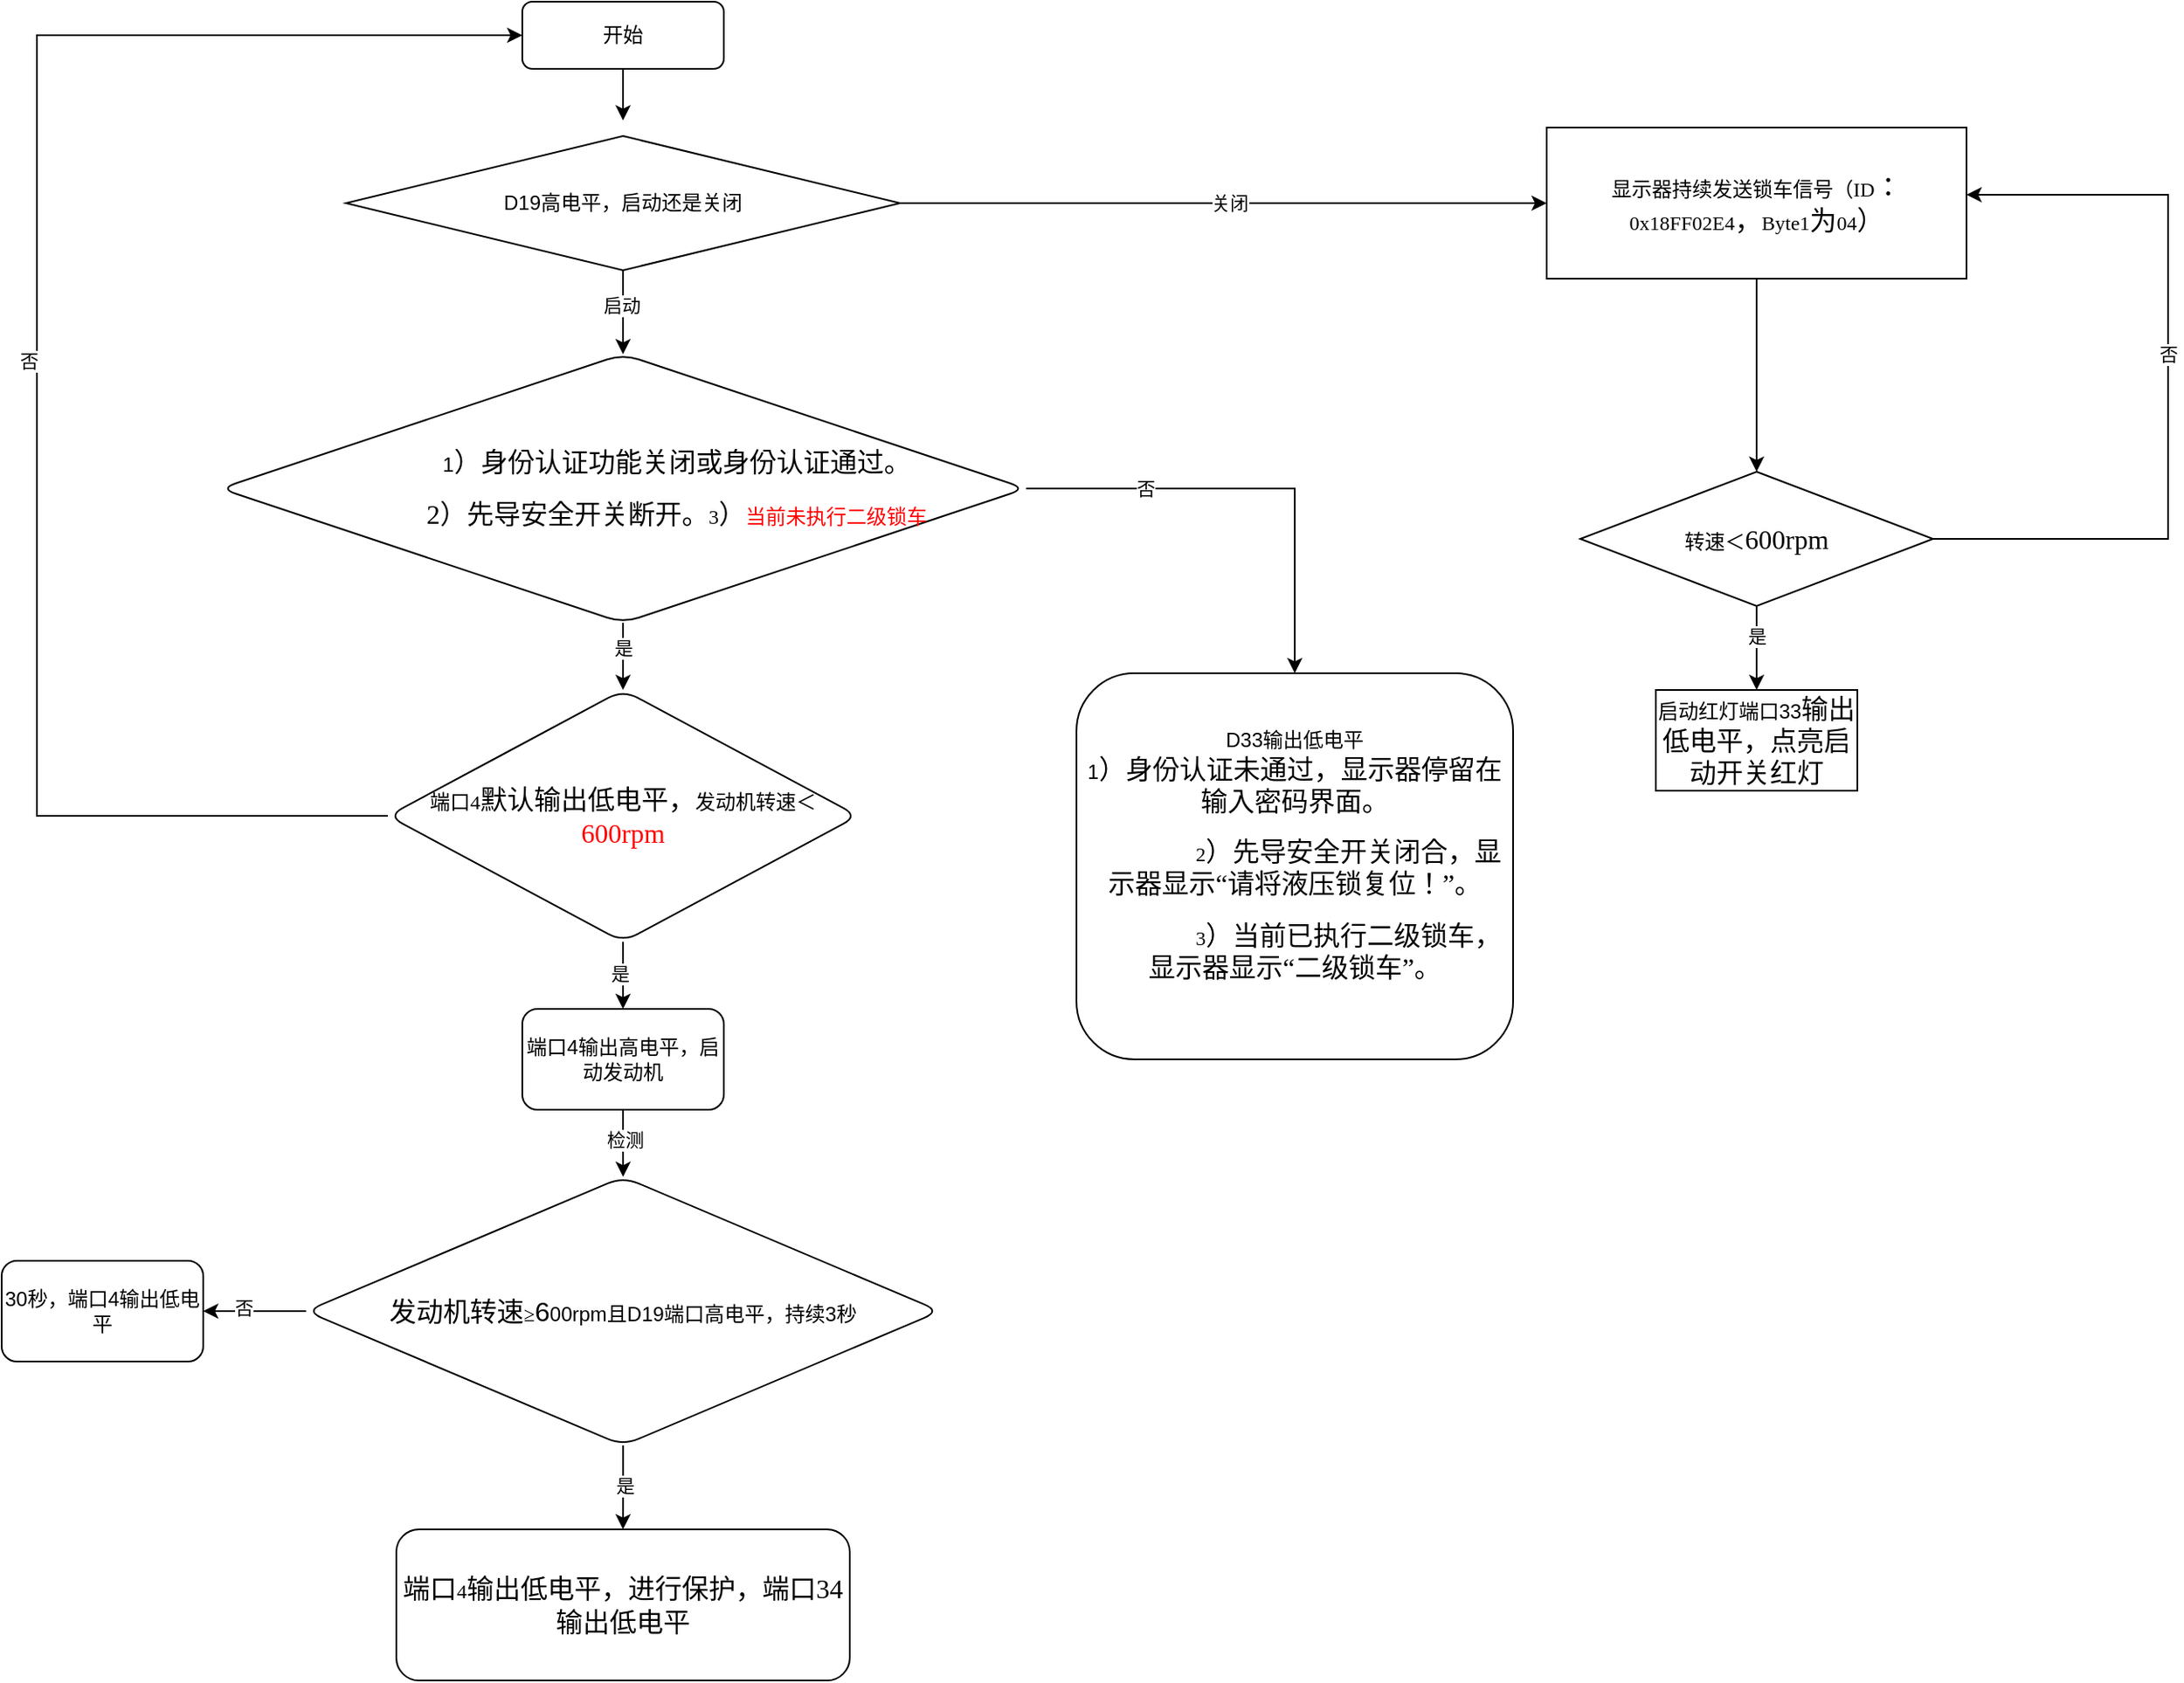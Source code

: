 <mxfile version="23.1.1" type="github">
  <diagram id="C5RBs43oDa-KdzZeNtuy" name="Page-1">
    <mxGraphModel dx="3104" dy="2405" grid="1" gridSize="10" guides="1" tooltips="1" connect="1" arrows="1" fold="1" page="1" pageScale="1" pageWidth="827" pageHeight="1169" math="0" shadow="0">
      <root>
        <mxCell id="WIyWlLk6GJQsqaUBKTNV-0" />
        <mxCell id="WIyWlLk6GJQsqaUBKTNV-1" parent="WIyWlLk6GJQsqaUBKTNV-0" />
        <mxCell id="WIyWlLk6GJQsqaUBKTNV-3" value="开始" style="rounded=1;whiteSpace=wrap;html=1;fontSize=12;glass=0;strokeWidth=1;shadow=0;" parent="WIyWlLk6GJQsqaUBKTNV-1" vertex="1">
          <mxGeometry x="190" y="-650" width="120" height="40" as="geometry" />
        </mxCell>
        <mxCell id="N5REiEFwKjcpJwuuKDTN-44" value="" style="edgeStyle=orthogonalEdgeStyle;rounded=0;orthogonalLoop=1;jettySize=auto;html=1;" edge="1" parent="WIyWlLk6GJQsqaUBKTNV-1" source="N5REiEFwKjcpJwuuKDTN-9" target="N5REiEFwKjcpJwuuKDTN-40">
          <mxGeometry relative="1" as="geometry" />
        </mxCell>
        <mxCell id="N5REiEFwKjcpJwuuKDTN-45" value="是" style="edgeLabel;html=1;align=center;verticalAlign=middle;resizable=0;points=[];" vertex="1" connectable="0" parent="N5REiEFwKjcpJwuuKDTN-44">
          <mxGeometry x="-0.26" relative="1" as="geometry">
            <mxPoint as="offset" />
          </mxGeometry>
        </mxCell>
        <mxCell id="N5REiEFwKjcpJwuuKDTN-64" value="" style="edgeStyle=orthogonalEdgeStyle;rounded=0;orthogonalLoop=1;jettySize=auto;html=1;" edge="1" parent="WIyWlLk6GJQsqaUBKTNV-1" source="N5REiEFwKjcpJwuuKDTN-9" target="N5REiEFwKjcpJwuuKDTN-63">
          <mxGeometry relative="1" as="geometry" />
        </mxCell>
        <mxCell id="N5REiEFwKjcpJwuuKDTN-66" value="否" style="edgeLabel;html=1;align=center;verticalAlign=middle;resizable=0;points=[];" vertex="1" connectable="0" parent="N5REiEFwKjcpJwuuKDTN-64">
          <mxGeometry x="-0.479" relative="1" as="geometry">
            <mxPoint as="offset" />
          </mxGeometry>
        </mxCell>
        <mxCell id="N5REiEFwKjcpJwuuKDTN-9" value="&lt;p style=&quot;text-indent:48.0pt;mso-char-indent-count:4.0;line-height:150%;&quot; class=&quot;MsoNormal&quot;&gt;1&lt;span style=&quot;mso-spacerun:&#39;yes&#39;;font-family:宋体;mso-ascii-font-family:&#39;Times New Roman&#39;;&lt;br/&gt;mso-hansi-font-family:&#39;Times New Roman&#39;;mso-bidi-font-family:&#39;Times New Roman&#39;;font-size:12.0pt;&quot;&gt;）&lt;/span&gt;&lt;span style=&quot;mso-spacerun:&#39;yes&#39;;font-family:宋体;mso-ascii-font-family:&#39;Times New Roman&#39;;&lt;br/&gt;mso-hansi-font-family:&#39;Times New Roman&#39;;mso-bidi-font-family:&#39;Times New Roman&#39;;font-size:12.0pt;&quot;&gt;身份认证功能关闭&lt;/span&gt;&lt;span style=&quot;mso-spacerun:&#39;yes&#39;;font-family:宋体;mso-ascii-font-family:&#39;Times New Roman&#39;;&lt;br/&gt;mso-hansi-font-family:&#39;Times New Roman&#39;;mso-bidi-font-family:&#39;Times New Roman&#39;;font-size:12.0pt;&quot;&gt;或身份认证通过。&lt;/span&gt;&lt;/p&gt;&lt;p style=&quot;text-indent:48.0pt;mso-char-indent-count:4.0;line-height:150%;&quot; class=&quot;MsoNormal&quot;&gt;&lt;font style=&quot;text-indent: 48pt; background-color: initial; font-size: 12pt;&quot; face=&quot;Times New Roman&quot;&gt;2&lt;/font&gt;&lt;font style=&quot;text-indent: 48pt; background-color: initial; font-family: 宋体; font-size: 12pt;&quot; face=&quot;宋体&quot;&gt;）先导安全开关断开。&lt;/font&gt;&lt;span style=&quot;background-color: initial; font-family: &amp;quot;Times New Roman&amp;quot;;&quot;&gt;3&lt;/span&gt;&lt;span style=&quot;background-color: initial; font-family: 宋体; font-size: 12pt;&quot;&gt;）&lt;/span&gt;&lt;span style=&quot;background-color: initial; font-family: 宋体; color: rgb(255, 0, 0);&quot;&gt;当前未执行二级锁车&lt;/span&gt;&lt;/p&gt;" style="rhombus;whiteSpace=wrap;html=1;rounded=1;glass=0;strokeWidth=1;shadow=0;align=center;" vertex="1" parent="WIyWlLk6GJQsqaUBKTNV-1">
          <mxGeometry x="10" y="-440" width="480" height="160" as="geometry" />
        </mxCell>
        <mxCell id="N5REiEFwKjcpJwuuKDTN-17" style="edgeStyle=orthogonalEdgeStyle;rounded=0;orthogonalLoop=1;jettySize=auto;html=1;exitX=0.5;exitY=1;exitDx=0;exitDy=0;entryX=0.5;entryY=0;entryDx=0;entryDy=0;" edge="1" parent="WIyWlLk6GJQsqaUBKTNV-1" source="N5REiEFwKjcpJwuuKDTN-14" target="N5REiEFwKjcpJwuuKDTN-9">
          <mxGeometry relative="1" as="geometry" />
        </mxCell>
        <mxCell id="N5REiEFwKjcpJwuuKDTN-34" value="启动" style="edgeLabel;html=1;align=center;verticalAlign=middle;resizable=0;points=[];" vertex="1" connectable="0" parent="N5REiEFwKjcpJwuuKDTN-17">
          <mxGeometry x="-0.183" y="-1" relative="1" as="geometry">
            <mxPoint as="offset" />
          </mxGeometry>
        </mxCell>
        <mxCell id="N5REiEFwKjcpJwuuKDTN-24" value="" style="edgeStyle=orthogonalEdgeStyle;rounded=0;orthogonalLoop=1;jettySize=auto;html=1;" edge="1" parent="WIyWlLk6GJQsqaUBKTNV-1" source="N5REiEFwKjcpJwuuKDTN-14" target="N5REiEFwKjcpJwuuKDTN-23">
          <mxGeometry relative="1" as="geometry" />
        </mxCell>
        <mxCell id="N5REiEFwKjcpJwuuKDTN-25" value="关闭" style="edgeLabel;html=1;align=center;verticalAlign=middle;resizable=0;points=[];" vertex="1" connectable="0" parent="N5REiEFwKjcpJwuuKDTN-24">
          <mxGeometry x="0.018" relative="1" as="geometry">
            <mxPoint as="offset" />
          </mxGeometry>
        </mxCell>
        <mxCell id="N5REiEFwKjcpJwuuKDTN-14" value="D19高电平，启动还是关闭" style="rhombus;whiteSpace=wrap;html=1;" vertex="1" parent="WIyWlLk6GJQsqaUBKTNV-1">
          <mxGeometry x="85" y="-570" width="330" height="80" as="geometry" />
        </mxCell>
        <mxCell id="N5REiEFwKjcpJwuuKDTN-20" value="" style="endArrow=classic;html=1;rounded=0;" edge="1" parent="WIyWlLk6GJQsqaUBKTNV-1" source="WIyWlLk6GJQsqaUBKTNV-3">
          <mxGeometry width="50" height="50" relative="1" as="geometry">
            <mxPoint x="250" y="-600" as="sourcePoint" />
            <mxPoint x="250" y="-579.289" as="targetPoint" />
          </mxGeometry>
        </mxCell>
        <mxCell id="N5REiEFwKjcpJwuuKDTN-27" value="" style="edgeStyle=orthogonalEdgeStyle;rounded=0;orthogonalLoop=1;jettySize=auto;html=1;" edge="1" parent="WIyWlLk6GJQsqaUBKTNV-1" source="N5REiEFwKjcpJwuuKDTN-23" target="N5REiEFwKjcpJwuuKDTN-26">
          <mxGeometry relative="1" as="geometry" />
        </mxCell>
        <mxCell id="N5REiEFwKjcpJwuuKDTN-23" value="&lt;p class=&quot;MsoNormal&quot;&gt;显示器持续发送锁车信号（&lt;span style=&quot;mso-spacerun:&#39;yes&#39;;font-family:&#39;Times New Roman&#39;;mso-fareast-font-family:宋体;&lt;br/&gt;font-size:12.0pt;&quot;&gt;ID&lt;/span&gt;&lt;span style=&quot;mso-spacerun:&#39;yes&#39;;font-family:宋体;mso-ascii-font-family:&#39;Times New Roman&#39;;&lt;br/&gt;mso-hansi-font-family:&#39;Times New Roman&#39;;mso-bidi-font-family:&#39;Times New Roman&#39;;font-size:12.0pt;&quot;&gt;：&lt;/span&gt;&lt;span style=&quot;mso-spacerun:&#39;yes&#39;;font-family:&#39;Times New Roman&#39;;mso-fareast-font-family:宋体;&lt;br/&gt;font-size:12.0pt;&quot;&gt;0x18FF02E4&lt;/span&gt;&lt;span style=&quot;mso-spacerun:&#39;yes&#39;;font-family:宋体;mso-ascii-font-family:&#39;Times New Roman&#39;;&lt;br/&gt;mso-hansi-font-family:&#39;Times New Roman&#39;;mso-bidi-font-family:&#39;Times New Roman&#39;;font-size:12.0pt;&quot;&gt;，&lt;/span&gt;&lt;span style=&quot;mso-spacerun:&#39;yes&#39;;font-family:&#39;Times New Roman&#39;;mso-fareast-font-family:宋体;&lt;br/&gt;font-size:12.0pt;&quot;&gt;Byte1&lt;/span&gt;&lt;span style=&quot;mso-spacerun:&#39;yes&#39;;font-family:宋体;mso-ascii-font-family:&#39;Times New Roman&#39;;&lt;br/&gt;mso-hansi-font-family:&#39;Times New Roman&#39;;mso-bidi-font-family:&#39;Times New Roman&#39;;font-size:12.0pt;&quot;&gt;为&lt;/span&gt;&lt;span style=&quot;mso-spacerun:&#39;yes&#39;;font-family:&#39;Times New Roman&#39;;mso-fareast-font-family:宋体;&lt;br/&gt;font-size:12.0pt;&quot;&gt;04&lt;/span&gt;&lt;span style=&quot;mso-spacerun:&#39;yes&#39;;font-family:宋体;mso-ascii-font-family:&#39;Times New Roman&#39;;&lt;br/&gt;mso-hansi-font-family:&#39;Times New Roman&#39;;mso-bidi-font-family:&#39;Times New Roman&#39;;font-size:12.0pt;&quot;&gt;）&lt;/span&gt;&lt;/p&gt;" style="whiteSpace=wrap;html=1;" vertex="1" parent="WIyWlLk6GJQsqaUBKTNV-1">
          <mxGeometry x="800" y="-575" width="250" height="90" as="geometry" />
        </mxCell>
        <mxCell id="N5REiEFwKjcpJwuuKDTN-32" value="" style="edgeStyle=orthogonalEdgeStyle;rounded=0;orthogonalLoop=1;jettySize=auto;html=1;" edge="1" parent="WIyWlLk6GJQsqaUBKTNV-1" source="N5REiEFwKjcpJwuuKDTN-26" target="N5REiEFwKjcpJwuuKDTN-31">
          <mxGeometry relative="1" as="geometry" />
        </mxCell>
        <mxCell id="N5REiEFwKjcpJwuuKDTN-33" value="是" style="edgeLabel;html=1;align=center;verticalAlign=middle;resizable=0;points=[];" vertex="1" connectable="0" parent="N5REiEFwKjcpJwuuKDTN-32">
          <mxGeometry x="-0.307" relative="1" as="geometry">
            <mxPoint as="offset" />
          </mxGeometry>
        </mxCell>
        <mxCell id="N5REiEFwKjcpJwuuKDTN-57" style="edgeStyle=orthogonalEdgeStyle;rounded=0;orthogonalLoop=1;jettySize=auto;html=1;exitX=1;exitY=0.5;exitDx=0;exitDy=0;" edge="1" parent="WIyWlLk6GJQsqaUBKTNV-1">
          <mxGeometry relative="1" as="geometry">
            <mxPoint x="1050" y="-534.996" as="targetPoint" />
            <mxPoint x="1030" y="-330.03" as="sourcePoint" />
            <Array as="points">
              <mxPoint x="1170" y="-330.03" />
              <mxPoint x="1170" y="-535.03" />
            </Array>
          </mxGeometry>
        </mxCell>
        <mxCell id="N5REiEFwKjcpJwuuKDTN-58" value="否" style="edgeLabel;html=1;align=center;verticalAlign=middle;resizable=0;points=[];" vertex="1" connectable="0" parent="N5REiEFwKjcpJwuuKDTN-57">
          <mxGeometry x="-0.372" y="3" relative="1" as="geometry">
            <mxPoint x="3" y="-104" as="offset" />
          </mxGeometry>
        </mxCell>
        <mxCell id="N5REiEFwKjcpJwuuKDTN-26" value="&lt;p class=&quot;MsoNormal&quot;&gt;转速＜&lt;span style=&quot;mso-spacerun:&#39;yes&#39;;font-family:&#39;Times New Roman&#39;;mso-fareast-font-family:宋体;&lt;br/&gt;color:rgb(255,0,0);font-size:12.0pt;&quot;&gt;600rpm&lt;/span&gt;&lt;/p&gt;" style="rhombus;whiteSpace=wrap;html=1;" vertex="1" parent="WIyWlLk6GJQsqaUBKTNV-1">
          <mxGeometry x="820" y="-370" width="210" height="80" as="geometry" />
        </mxCell>
        <mxCell id="N5REiEFwKjcpJwuuKDTN-31" value="启动红灯端口33&lt;span style=&quot;border-color: var(--border-color); background-color: initial; font-family: 宋体; font-size: 12pt;&quot;&gt;输出低电平，点亮启动开关红灯&lt;/span&gt;" style="whiteSpace=wrap;html=1;" vertex="1" parent="WIyWlLk6GJQsqaUBKTNV-1">
          <mxGeometry x="865" y="-240" width="120" height="60" as="geometry" />
        </mxCell>
        <mxCell id="N5REiEFwKjcpJwuuKDTN-47" value="" style="edgeStyle=orthogonalEdgeStyle;rounded=0;orthogonalLoop=1;jettySize=auto;html=1;" edge="1" parent="WIyWlLk6GJQsqaUBKTNV-1" source="N5REiEFwKjcpJwuuKDTN-40" target="N5REiEFwKjcpJwuuKDTN-46">
          <mxGeometry relative="1" as="geometry" />
        </mxCell>
        <mxCell id="N5REiEFwKjcpJwuuKDTN-48" value="是" style="edgeLabel;html=1;align=center;verticalAlign=middle;resizable=0;points=[];" vertex="1" connectable="0" parent="N5REiEFwKjcpJwuuKDTN-47">
          <mxGeometry x="-0.041" y="-2" relative="1" as="geometry">
            <mxPoint as="offset" />
          </mxGeometry>
        </mxCell>
        <mxCell id="N5REiEFwKjcpJwuuKDTN-49" style="edgeStyle=orthogonalEdgeStyle;rounded=0;orthogonalLoop=1;jettySize=auto;html=1;" edge="1" parent="WIyWlLk6GJQsqaUBKTNV-1" source="N5REiEFwKjcpJwuuKDTN-40" target="WIyWlLk6GJQsqaUBKTNV-3">
          <mxGeometry relative="1" as="geometry">
            <mxPoint x="-100" y="-650" as="targetPoint" />
            <mxPoint x="45.064" y="-164.966" as="sourcePoint" />
            <Array as="points">
              <mxPoint x="-99" y="-165" />
              <mxPoint x="-99" y="-630" />
            </Array>
          </mxGeometry>
        </mxCell>
        <mxCell id="N5REiEFwKjcpJwuuKDTN-50" value="否" style="edgeLabel;html=1;align=center;verticalAlign=middle;resizable=0;points=[];" vertex="1" connectable="0" parent="N5REiEFwKjcpJwuuKDTN-49">
          <mxGeometry x="0.383" y="5" relative="1" as="geometry">
            <mxPoint y="186" as="offset" />
          </mxGeometry>
        </mxCell>
        <mxCell id="N5REiEFwKjcpJwuuKDTN-40" value="&lt;p class=&quot;MsoNormal&quot;&gt;端口&lt;span style=&quot;mso-spacerun:&#39;yes&#39;;font-family:&#39;Times New Roman&#39;;mso-fareast-font-family:宋体;&lt;br/&gt;font-size:12.0pt;&quot;&gt;4&lt;/span&gt;&lt;span style=&quot;mso-spacerun:&#39;yes&#39;;font-family:宋体;mso-ascii-font-family:&#39;Times New Roman&#39;;&lt;br/&gt;mso-hansi-font-family:&#39;Times New Roman&#39;;mso-bidi-font-family:&#39;Times New Roman&#39;;font-size:12.0pt;&quot;&gt;默认输出低电平，&lt;/span&gt;发动机转速＜&lt;span style=&quot;background-color: initial; font-family: &amp;quot;Times New Roman&amp;quot;; color: rgb(255, 0, 0); font-size: 12pt;&quot;&gt;600&lt;/span&gt;&lt;span style=&quot;background-color: initial; font-family: 宋体; color: rgb(255, 0, 0); font-size: 12pt;&quot;&gt;&lt;font face=&quot;Times New Roman&quot;&gt;rpm&lt;/font&gt;&lt;/span&gt;&lt;/p&gt;" style="rhombus;whiteSpace=wrap;html=1;rounded=1;glass=0;strokeWidth=1;shadow=0;" vertex="1" parent="WIyWlLk6GJQsqaUBKTNV-1">
          <mxGeometry x="110" y="-240" width="280" height="150" as="geometry" />
        </mxCell>
        <mxCell id="N5REiEFwKjcpJwuuKDTN-52" value="" style="edgeStyle=orthogonalEdgeStyle;rounded=0;orthogonalLoop=1;jettySize=auto;html=1;" edge="1" parent="WIyWlLk6GJQsqaUBKTNV-1" source="N5REiEFwKjcpJwuuKDTN-46" target="N5REiEFwKjcpJwuuKDTN-51">
          <mxGeometry relative="1" as="geometry" />
        </mxCell>
        <mxCell id="N5REiEFwKjcpJwuuKDTN-56" value="检测" style="edgeLabel;html=1;align=center;verticalAlign=middle;resizable=0;points=[];" vertex="1" connectable="0" parent="N5REiEFwKjcpJwuuKDTN-52">
          <mxGeometry x="-0.111" y="1" relative="1" as="geometry">
            <mxPoint as="offset" />
          </mxGeometry>
        </mxCell>
        <mxCell id="N5REiEFwKjcpJwuuKDTN-46" value="端口4输出高电平，启动发动机" style="whiteSpace=wrap;html=1;rounded=1;glass=0;strokeWidth=1;shadow=0;" vertex="1" parent="WIyWlLk6GJQsqaUBKTNV-1">
          <mxGeometry x="190" y="-50" width="120" height="60" as="geometry" />
        </mxCell>
        <mxCell id="N5REiEFwKjcpJwuuKDTN-54" value="" style="edgeStyle=orthogonalEdgeStyle;rounded=0;orthogonalLoop=1;jettySize=auto;html=1;" edge="1" parent="WIyWlLk6GJQsqaUBKTNV-1" source="N5REiEFwKjcpJwuuKDTN-51" target="N5REiEFwKjcpJwuuKDTN-53">
          <mxGeometry relative="1" as="geometry" />
        </mxCell>
        <mxCell id="N5REiEFwKjcpJwuuKDTN-55" value="是" style="edgeLabel;html=1;align=center;verticalAlign=middle;resizable=0;points=[];" vertex="1" connectable="0" parent="N5REiEFwKjcpJwuuKDTN-54">
          <mxGeometry x="-0.041" y="1" relative="1" as="geometry">
            <mxPoint as="offset" />
          </mxGeometry>
        </mxCell>
        <mxCell id="N5REiEFwKjcpJwuuKDTN-60" value="" style="edgeStyle=orthogonalEdgeStyle;rounded=0;orthogonalLoop=1;jettySize=auto;html=1;" edge="1" parent="WIyWlLk6GJQsqaUBKTNV-1" source="N5REiEFwKjcpJwuuKDTN-51" target="N5REiEFwKjcpJwuuKDTN-59">
          <mxGeometry relative="1" as="geometry" />
        </mxCell>
        <mxCell id="N5REiEFwKjcpJwuuKDTN-61" value="否" style="edgeLabel;html=1;align=center;verticalAlign=middle;resizable=0;points=[];" vertex="1" connectable="0" parent="N5REiEFwKjcpJwuuKDTN-60">
          <mxGeometry x="0.229" y="-2" relative="1" as="geometry">
            <mxPoint as="offset" />
          </mxGeometry>
        </mxCell>
        <mxCell id="N5REiEFwKjcpJwuuKDTN-51" value="&lt;p class=&quot;MsoNormal&quot;&gt;&lt;span style=&quot;mso-spacerun:&#39;yes&#39;;font-family:宋体;mso-ascii-font-family:&#39;Times New Roman&#39;;&lt;br/&gt;mso-hansi-font-family:&#39;Times New Roman&#39;;mso-bidi-font-family:&#39;Times New Roman&#39;;font-size:12.0pt;&quot;&gt;&lt;font face=&quot;宋体&quot;&gt;发动机转速&lt;/font&gt;&lt;/span&gt;&lt;span style=&quot;mso-spacerun:&#39;yes&#39;;font-family:宋体;mso-ascii-font-family:Arial;&lt;br/&gt;mso-hansi-font-family:Arial;mso-bidi-font-family:Arial;color:rgb(0,0,0);&lt;br/&gt;font-size:12.0pt;&quot;&gt;&lt;font face=&quot;宋体&quot;&gt;≥&lt;/font&gt;&lt;/span&gt;&lt;span style=&quot;mso-spacerun:&#39;yes&#39;;font-family:Arial;mso-fareast-font-family:宋体;&lt;br/&gt;color:rgb(0,0,0);font-size:12.0pt;&quot;&gt;6&lt;/span&gt;&lt;span style=&quot;mso-spacerun:&#39;yes&#39;;font-family:宋体;mso-ascii-font-family:Arial;&lt;br/&gt;mso-hansi-font-family:Arial;mso-bidi-font-family:Arial;color:rgb(0,0,0);&lt;br/&gt;font-size:12.0pt;&quot;&gt;&lt;font face=&quot;Arial&quot;&gt;00rpm且D19端口高电平，持续3秒&lt;/font&gt;&lt;/span&gt;&lt;/p&gt;" style="rhombus;whiteSpace=wrap;html=1;rounded=1;glass=0;strokeWidth=1;shadow=0;" vertex="1" parent="WIyWlLk6GJQsqaUBKTNV-1">
          <mxGeometry x="61.25" y="50" width="377.5" height="160" as="geometry" />
        </mxCell>
        <mxCell id="N5REiEFwKjcpJwuuKDTN-53" value="&lt;p class=&quot;MsoNormal&quot;&gt;&lt;span style=&quot;mso-spacerun:&#39;yes&#39;;font-family:宋体;mso-ascii-font-family:&#39;Times New Roman&#39;;&lt;br/&gt;mso-hansi-font-family:&#39;Times New Roman&#39;;mso-bidi-font-family:&#39;Times New Roman&#39;;font-size:12.0pt;&quot;&gt;&lt;font face=&quot;宋体&quot;&gt;端口&lt;/font&gt;&lt;/span&gt;&lt;span style=&quot;mso-spacerun:&#39;yes&#39;;font-family:&#39;Times New Roman&#39;;mso-fareast-font-family:宋体;&lt;br/&gt;font-size:12.0pt;&quot;&gt;4&lt;/span&gt;&lt;span style=&quot;mso-spacerun:&#39;yes&#39;;font-family:宋体;mso-ascii-font-family:&#39;Times New Roman&#39;;&lt;br/&gt;mso-hansi-font-family:&#39;Times New Roman&#39;;mso-bidi-font-family:&#39;Times New Roman&#39;;font-size:12.0pt;&quot;&gt;&lt;font face=&quot;宋体&quot;&gt;输出低电平，进行保护，端口34输出低电平&lt;/font&gt;&lt;/span&gt;&lt;/p&gt;" style="whiteSpace=wrap;html=1;rounded=1;glass=0;strokeWidth=1;shadow=0;" vertex="1" parent="WIyWlLk6GJQsqaUBKTNV-1">
          <mxGeometry x="115" y="260" width="270" height="90" as="geometry" />
        </mxCell>
        <mxCell id="N5REiEFwKjcpJwuuKDTN-59" value="30秒，端口4输出低电平" style="whiteSpace=wrap;html=1;rounded=1;glass=0;strokeWidth=1;shadow=0;" vertex="1" parent="WIyWlLk6GJQsqaUBKTNV-1">
          <mxGeometry x="-120" y="100" width="120" height="60" as="geometry" />
        </mxCell>
        <mxCell id="N5REiEFwKjcpJwuuKDTN-63" value="D33输出低电平&lt;br&gt;1&lt;span style=&quot;text-indent: 48pt; background-color: initial; font-family: 宋体; font-size: 12pt;&quot;&gt;）身份认证未通过，显示器停留在输入密码界面。&lt;/span&gt;&lt;p style=&quot;text-indent:48.0pt;mso-char-indent-count:4.0;line-height:150%;&quot; class=&quot;MsoNormal&quot;&gt;&lt;span style=&quot;mso-spacerun:&#39;yes&#39;;font-family:&#39;Times New Roman&#39;;mso-fareast-font-family:宋体;&lt;br/&gt;font-size:12.0pt;&quot;&gt;2&lt;/span&gt;&lt;span style=&quot;mso-spacerun:&#39;yes&#39;;font-family:宋体;mso-ascii-font-family:&#39;Times New Roman&#39;;&lt;br/&gt;mso-hansi-font-family:&#39;Times New Roman&#39;;mso-bidi-font-family:&#39;Times New Roman&#39;;font-size:12.0pt;&quot;&gt;&lt;font face=&quot;宋体&quot;&gt;）先导安全开关闭合，显示器显示&lt;/font&gt;&lt;font face=&quot;宋体&quot;&gt;“请将液压锁复位！”。&lt;/font&gt;&lt;/span&gt;&lt;span style=&quot;mso-spacerun:&#39;yes&#39;;font-family:&#39;Times New Roman&#39;;mso-fareast-font-family:宋体;&lt;br/&gt;font-size:12.0pt;&quot;&gt;&lt;/span&gt;&lt;/p&gt;&lt;p style=&quot;text-indent:48.0pt;mso-char-indent-count:4.0;line-height:150%;&quot; class=&quot;MsoNormal&quot;&gt;&lt;span style=&quot;mso-spacerun:&#39;yes&#39;;font-family:&#39;Times New Roman&#39;;mso-fareast-font-family:宋体;&lt;br/&gt;font-size:12.0pt;&quot;&gt;3&lt;/span&gt;&lt;span style=&quot;mso-spacerun:&#39;yes&#39;;font-family:宋体;mso-ascii-font-family:&#39;Times New Roman&#39;;&lt;br/&gt;mso-hansi-font-family:&#39;Times New Roman&#39;;mso-bidi-font-family:&#39;Times New Roman&#39;;font-size:12.0pt;&quot;&gt;&lt;font face=&quot;宋体&quot;&gt;）当前已执行二级锁车，显示器显示&lt;/font&gt;&lt;font face=&quot;宋体&quot;&gt;“二级锁车”。&lt;/font&gt;&lt;/span&gt;&lt;span style=&quot;mso-spacerun:&#39;yes&#39;;font-family:&#39;Times New Roman&#39;;mso-fareast-font-family:宋体;&lt;br/&gt;font-size:12.0pt;&quot;&gt;&lt;/span&gt;&lt;/p&gt;" style="whiteSpace=wrap;html=1;rounded=1;glass=0;strokeWidth=1;shadow=0;" vertex="1" parent="WIyWlLk6GJQsqaUBKTNV-1">
          <mxGeometry x="520" y="-250" width="260" height="230" as="geometry" />
        </mxCell>
      </root>
    </mxGraphModel>
  </diagram>
</mxfile>
